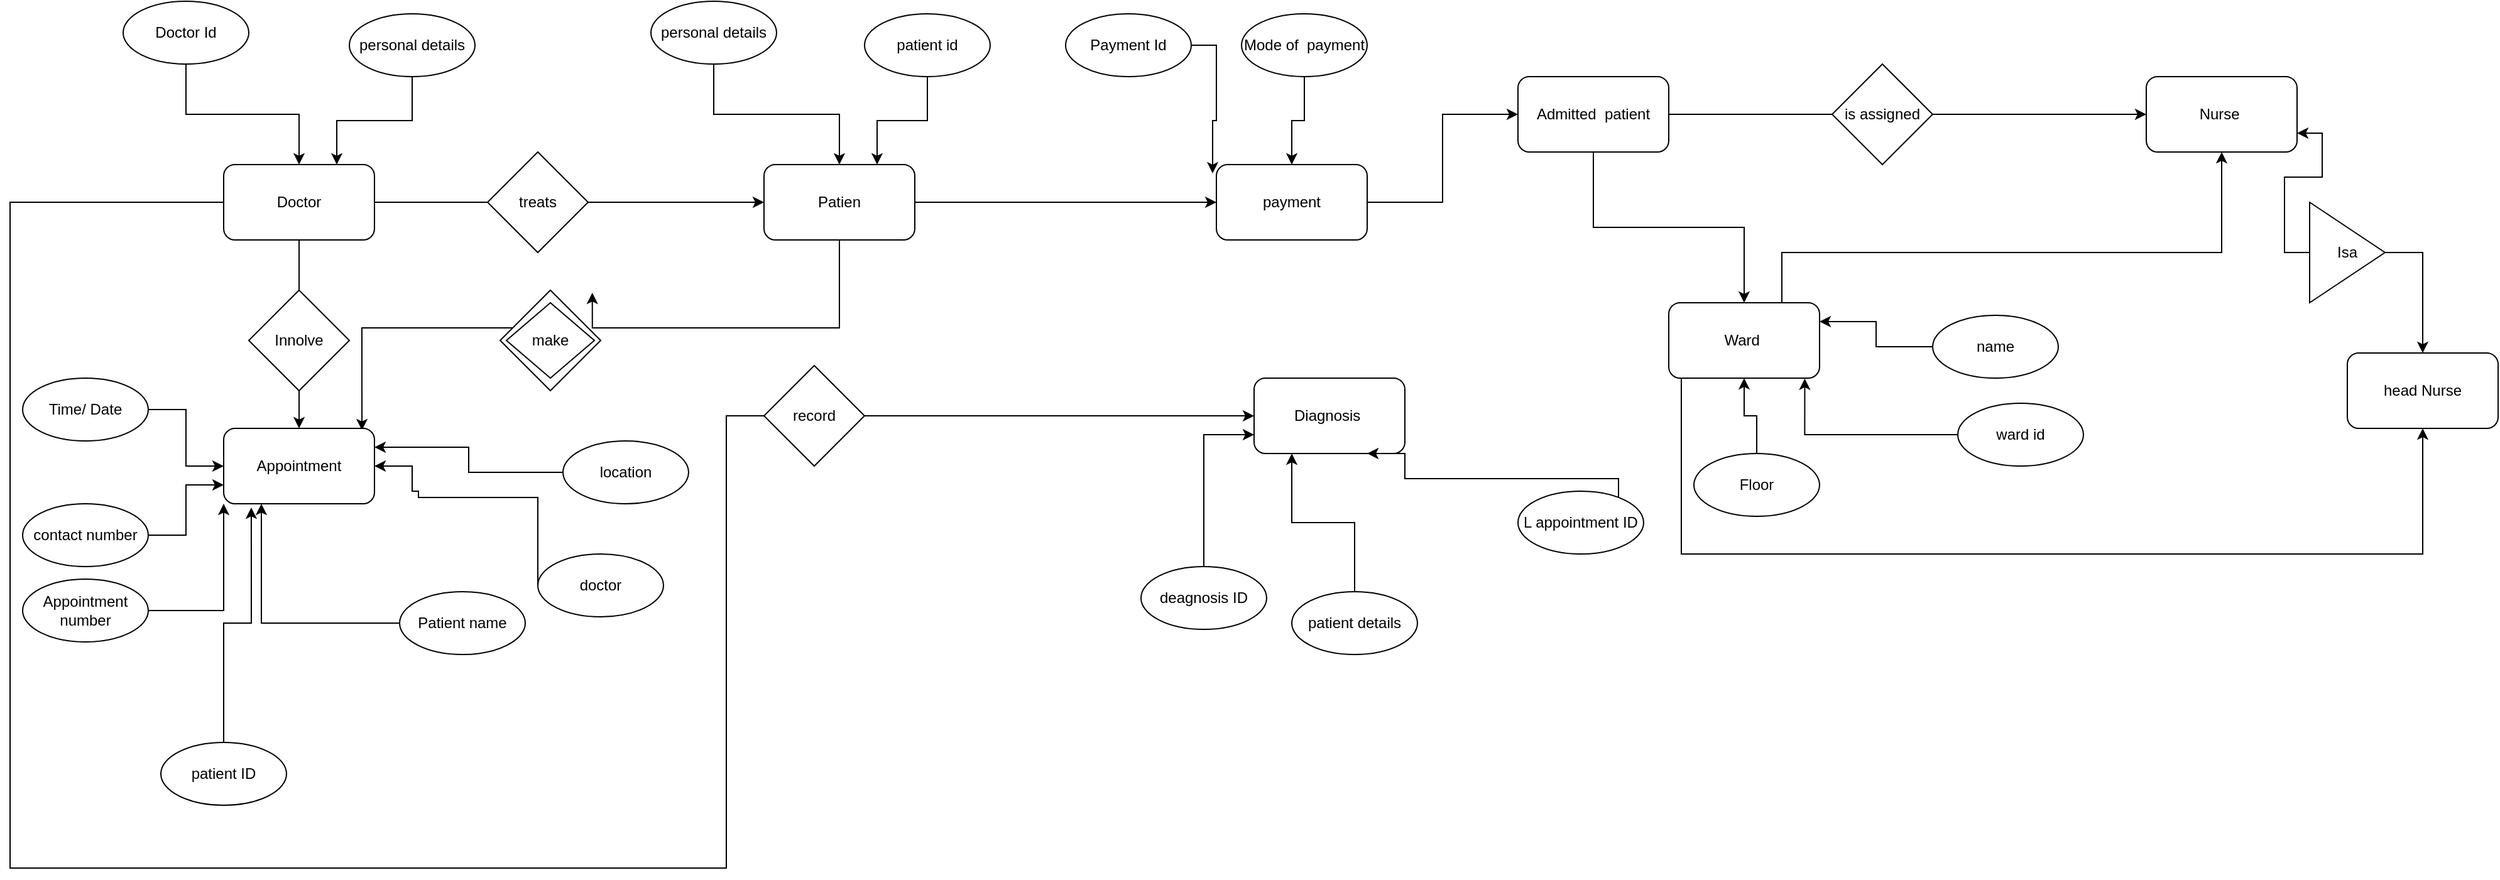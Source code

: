 <mxfile version="21.5.2" type="device">
  <diagram id="R2lEEEUBdFMjLlhIrx00" name="Page-1">
    <mxGraphModel dx="2537" dy="832" grid="1" gridSize="10" guides="1" tooltips="1" connect="1" arrows="1" fold="1" page="1" pageScale="1" pageWidth="850" pageHeight="1100" math="0" shadow="0" extFonts="Permanent Marker^https://fonts.googleapis.com/css?family=Permanent+Marker">
      <root>
        <mxCell id="0" />
        <mxCell id="1" parent="0" />
        <mxCell id="88gnVnNSPqZ6muaHjuTf-68" style="edgeStyle=orthogonalEdgeStyle;rounded=0;orthogonalLoop=1;jettySize=auto;html=1;entryX=0;entryY=0.5;entryDx=0;entryDy=0;" edge="1" parent="1" source="88gnVnNSPqZ6muaHjuTf-9" target="88gnVnNSPqZ6muaHjuTf-13">
          <mxGeometry relative="1" as="geometry">
            <mxPoint x="260" y="160" as="targetPoint" />
          </mxGeometry>
        </mxCell>
        <mxCell id="88gnVnNSPqZ6muaHjuTf-71" style="edgeStyle=orthogonalEdgeStyle;rounded=0;orthogonalLoop=1;jettySize=auto;html=1;entryX=0.5;entryY=0;entryDx=0;entryDy=0;" edge="1" parent="1" source="88gnVnNSPqZ6muaHjuTf-9" target="88gnVnNSPqZ6muaHjuTf-17">
          <mxGeometry relative="1" as="geometry" />
        </mxCell>
        <mxCell id="88gnVnNSPqZ6muaHjuTf-73" style="edgeStyle=orthogonalEdgeStyle;rounded=0;orthogonalLoop=1;jettySize=auto;html=1;entryX=0;entryY=0.5;entryDx=0;entryDy=0;exitX=0;exitY=0.5;exitDx=0;exitDy=0;" edge="1" parent="1" source="88gnVnNSPqZ6muaHjuTf-9" target="88gnVnNSPqZ6muaHjuTf-38">
          <mxGeometry relative="1" as="geometry">
            <mxPoint x="-180" y="170" as="sourcePoint" />
            <Array as="points">
              <mxPoint x="-330" y="170" />
              <mxPoint x="-330" y="700" />
              <mxPoint x="240" y="700" />
              <mxPoint x="240" y="340" />
            </Array>
          </mxGeometry>
        </mxCell>
        <mxCell id="88gnVnNSPqZ6muaHjuTf-9" value="Doctor&lt;br&gt;" style="rounded=1;whiteSpace=wrap;html=1;" vertex="1" parent="1">
          <mxGeometry x="-160" y="140" width="120" height="60" as="geometry" />
        </mxCell>
        <mxCell id="88gnVnNSPqZ6muaHjuTf-34" style="edgeStyle=orthogonalEdgeStyle;rounded=0;orthogonalLoop=1;jettySize=auto;html=1;" edge="1" parent="1" source="88gnVnNSPqZ6muaHjuTf-10" target="88gnVnNSPqZ6muaHjuTf-9">
          <mxGeometry relative="1" as="geometry" />
        </mxCell>
        <mxCell id="88gnVnNSPqZ6muaHjuTf-10" value="Doctor Id" style="ellipse;whiteSpace=wrap;html=1;" vertex="1" parent="1">
          <mxGeometry x="-240" y="10" width="100" height="50" as="geometry" />
        </mxCell>
        <mxCell id="88gnVnNSPqZ6muaHjuTf-35" style="edgeStyle=orthogonalEdgeStyle;rounded=0;orthogonalLoop=1;jettySize=auto;html=1;entryX=0.75;entryY=0;entryDx=0;entryDy=0;" edge="1" parent="1" source="88gnVnNSPqZ6muaHjuTf-11" target="88gnVnNSPqZ6muaHjuTf-9">
          <mxGeometry relative="1" as="geometry" />
        </mxCell>
        <mxCell id="88gnVnNSPqZ6muaHjuTf-11" value="personal details" style="ellipse;whiteSpace=wrap;html=1;" vertex="1" parent="1">
          <mxGeometry x="-60" y="20" width="100" height="50" as="geometry" />
        </mxCell>
        <mxCell id="88gnVnNSPqZ6muaHjuTf-31" style="edgeStyle=orthogonalEdgeStyle;rounded=0;orthogonalLoop=1;jettySize=auto;html=1;entryX=0.25;entryY=1;entryDx=0;entryDy=0;" edge="1" parent="1" source="88gnVnNSPqZ6muaHjuTf-12" target="88gnVnNSPqZ6muaHjuTf-17">
          <mxGeometry relative="1" as="geometry" />
        </mxCell>
        <mxCell id="88gnVnNSPqZ6muaHjuTf-12" value="Patient name" style="ellipse;whiteSpace=wrap;html=1;" vertex="1" parent="1">
          <mxGeometry x="-20" y="480" width="100" height="50" as="geometry" />
        </mxCell>
        <mxCell id="88gnVnNSPqZ6muaHjuTf-76" style="edgeStyle=orthogonalEdgeStyle;rounded=0;orthogonalLoop=1;jettySize=auto;html=1;" edge="1" parent="1" source="88gnVnNSPqZ6muaHjuTf-13" target="88gnVnNSPqZ6muaHjuTf-62">
          <mxGeometry relative="1" as="geometry" />
        </mxCell>
        <mxCell id="88gnVnNSPqZ6muaHjuTf-95" style="edgeStyle=orthogonalEdgeStyle;rounded=0;orthogonalLoop=1;jettySize=auto;html=1;entryX=0.917;entryY=0.025;entryDx=0;entryDy=0;entryPerimeter=0;" edge="1" parent="1" source="88gnVnNSPqZ6muaHjuTf-96" target="88gnVnNSPqZ6muaHjuTf-17">
          <mxGeometry relative="1" as="geometry">
            <Array as="points">
              <mxPoint x="-50" y="270" />
            </Array>
          </mxGeometry>
        </mxCell>
        <mxCell id="88gnVnNSPqZ6muaHjuTf-13" value="Patien" style="rounded=1;whiteSpace=wrap;html=1;" vertex="1" parent="1">
          <mxGeometry x="270" y="140" width="120" height="60" as="geometry" />
        </mxCell>
        <mxCell id="88gnVnNSPqZ6muaHjuTf-37" style="edgeStyle=orthogonalEdgeStyle;rounded=0;orthogonalLoop=1;jettySize=auto;html=1;entryX=0.75;entryY=0;entryDx=0;entryDy=0;" edge="1" parent="1" source="88gnVnNSPqZ6muaHjuTf-14" target="88gnVnNSPqZ6muaHjuTf-13">
          <mxGeometry relative="1" as="geometry" />
        </mxCell>
        <mxCell id="88gnVnNSPqZ6muaHjuTf-14" value="patient id" style="ellipse;whiteSpace=wrap;html=1;" vertex="1" parent="1">
          <mxGeometry x="350" y="20" width="100" height="50" as="geometry" />
        </mxCell>
        <mxCell id="88gnVnNSPqZ6muaHjuTf-36" style="edgeStyle=orthogonalEdgeStyle;rounded=0;orthogonalLoop=1;jettySize=auto;html=1;entryX=0.5;entryY=0;entryDx=0;entryDy=0;" edge="1" parent="1" source="88gnVnNSPqZ6muaHjuTf-16" target="88gnVnNSPqZ6muaHjuTf-13">
          <mxGeometry relative="1" as="geometry" />
        </mxCell>
        <mxCell id="88gnVnNSPqZ6muaHjuTf-16" value="personal details" style="ellipse;whiteSpace=wrap;html=1;" vertex="1" parent="1">
          <mxGeometry x="180" y="10" width="100" height="50" as="geometry" />
        </mxCell>
        <mxCell id="88gnVnNSPqZ6muaHjuTf-17" value="Appointment" style="rounded=1;whiteSpace=wrap;html=1;" vertex="1" parent="1">
          <mxGeometry x="-160" y="350" width="120" height="60" as="geometry" />
        </mxCell>
        <mxCell id="88gnVnNSPqZ6muaHjuTf-30" style="edgeStyle=orthogonalEdgeStyle;rounded=0;orthogonalLoop=1;jettySize=auto;html=1;entryX=0.183;entryY=1.05;entryDx=0;entryDy=0;entryPerimeter=0;" edge="1" parent="1" source="88gnVnNSPqZ6muaHjuTf-18" target="88gnVnNSPqZ6muaHjuTf-17">
          <mxGeometry relative="1" as="geometry" />
        </mxCell>
        <mxCell id="88gnVnNSPqZ6muaHjuTf-18" value="patient ID" style="ellipse;whiteSpace=wrap;html=1;" vertex="1" parent="1">
          <mxGeometry x="-210" y="600" width="100" height="50" as="geometry" />
        </mxCell>
        <mxCell id="88gnVnNSPqZ6muaHjuTf-32" style="edgeStyle=orthogonalEdgeStyle;rounded=0;orthogonalLoop=1;jettySize=auto;html=1;entryX=1;entryY=0.5;entryDx=0;entryDy=0;" edge="1" parent="1" source="88gnVnNSPqZ6muaHjuTf-19" target="88gnVnNSPqZ6muaHjuTf-17">
          <mxGeometry relative="1" as="geometry">
            <mxPoint x="260" y="400" as="targetPoint" />
            <Array as="points">
              <mxPoint x="90" y="405" />
              <mxPoint x="-5" y="405" />
              <mxPoint x="-5" y="400" />
              <mxPoint x="-10" y="400" />
              <mxPoint x="-10" y="380" />
            </Array>
          </mxGeometry>
        </mxCell>
        <mxCell id="88gnVnNSPqZ6muaHjuTf-19" value="doctor" style="ellipse;whiteSpace=wrap;html=1;" vertex="1" parent="1">
          <mxGeometry x="90" y="450" width="100" height="50" as="geometry" />
        </mxCell>
        <mxCell id="88gnVnNSPqZ6muaHjuTf-29" style="edgeStyle=orthogonalEdgeStyle;rounded=0;orthogonalLoop=1;jettySize=auto;html=1;entryX=0;entryY=1;entryDx=0;entryDy=0;" edge="1" parent="1" source="88gnVnNSPqZ6muaHjuTf-20" target="88gnVnNSPqZ6muaHjuTf-17">
          <mxGeometry relative="1" as="geometry" />
        </mxCell>
        <mxCell id="88gnVnNSPqZ6muaHjuTf-20" value="Appointment number" style="ellipse;whiteSpace=wrap;html=1;" vertex="1" parent="1">
          <mxGeometry x="-320" y="470" width="100" height="50" as="geometry" />
        </mxCell>
        <mxCell id="88gnVnNSPqZ6muaHjuTf-33" style="edgeStyle=orthogonalEdgeStyle;rounded=0;orthogonalLoop=1;jettySize=auto;html=1;entryX=1;entryY=0.25;entryDx=0;entryDy=0;" edge="1" parent="1" source="88gnVnNSPqZ6muaHjuTf-21" target="88gnVnNSPqZ6muaHjuTf-17">
          <mxGeometry relative="1" as="geometry" />
        </mxCell>
        <mxCell id="88gnVnNSPqZ6muaHjuTf-21" value="location" style="ellipse;whiteSpace=wrap;html=1;" vertex="1" parent="1">
          <mxGeometry x="110" y="360" width="100" height="50" as="geometry" />
        </mxCell>
        <mxCell id="88gnVnNSPqZ6muaHjuTf-25" style="edgeStyle=orthogonalEdgeStyle;rounded=0;orthogonalLoop=1;jettySize=auto;html=1;entryX=0;entryY=0.5;entryDx=0;entryDy=0;" edge="1" parent="1" source="88gnVnNSPqZ6muaHjuTf-22" target="88gnVnNSPqZ6muaHjuTf-17">
          <mxGeometry relative="1" as="geometry" />
        </mxCell>
        <mxCell id="88gnVnNSPqZ6muaHjuTf-22" value="Time/ Date" style="ellipse;whiteSpace=wrap;html=1;" vertex="1" parent="1">
          <mxGeometry x="-320" y="310" width="100" height="50" as="geometry" />
        </mxCell>
        <mxCell id="88gnVnNSPqZ6muaHjuTf-26" style="edgeStyle=orthogonalEdgeStyle;rounded=0;orthogonalLoop=1;jettySize=auto;html=1;entryX=0;entryY=0.75;entryDx=0;entryDy=0;" edge="1" parent="1" source="88gnVnNSPqZ6muaHjuTf-24" target="88gnVnNSPqZ6muaHjuTf-17">
          <mxGeometry relative="1" as="geometry" />
        </mxCell>
        <mxCell id="88gnVnNSPqZ6muaHjuTf-24" value="contact number" style="ellipse;whiteSpace=wrap;html=1;" vertex="1" parent="1">
          <mxGeometry x="-320" y="410" width="100" height="50" as="geometry" />
        </mxCell>
        <mxCell id="88gnVnNSPqZ6muaHjuTf-38" value="Diagnosis&amp;nbsp;" style="rounded=1;whiteSpace=wrap;html=1;" vertex="1" parent="1">
          <mxGeometry x="660" y="310" width="120" height="60" as="geometry" />
        </mxCell>
        <mxCell id="88gnVnNSPqZ6muaHjuTf-79" style="edgeStyle=orthogonalEdgeStyle;rounded=0;orthogonalLoop=1;jettySize=auto;html=1;" edge="1" parent="1" source="88gnVnNSPqZ6muaHjuTf-39" target="88gnVnNSPqZ6muaHjuTf-40">
          <mxGeometry relative="1" as="geometry" />
        </mxCell>
        <mxCell id="88gnVnNSPqZ6muaHjuTf-87" style="edgeStyle=orthogonalEdgeStyle;rounded=0;orthogonalLoop=1;jettySize=auto;html=1;" edge="1" parent="1" source="88gnVnNSPqZ6muaHjuTf-39" target="88gnVnNSPqZ6muaHjuTf-41">
          <mxGeometry relative="1" as="geometry" />
        </mxCell>
        <mxCell id="88gnVnNSPqZ6muaHjuTf-39" value="Admitted&amp;nbsp; patient" style="rounded=1;whiteSpace=wrap;html=1;" vertex="1" parent="1">
          <mxGeometry x="870" y="70" width="120" height="60" as="geometry" />
        </mxCell>
        <mxCell id="88gnVnNSPqZ6muaHjuTf-88" style="edgeStyle=orthogonalEdgeStyle;rounded=0;orthogonalLoop=1;jettySize=auto;html=1;" edge="1" parent="1" source="88gnVnNSPqZ6muaHjuTf-40" target="88gnVnNSPqZ6muaHjuTf-41">
          <mxGeometry relative="1" as="geometry">
            <Array as="points">
              <mxPoint x="1080" y="210" />
              <mxPoint x="1430" y="210" />
            </Array>
          </mxGeometry>
        </mxCell>
        <mxCell id="88gnVnNSPqZ6muaHjuTf-94" style="edgeStyle=orthogonalEdgeStyle;rounded=0;orthogonalLoop=1;jettySize=auto;html=1;entryX=0.5;entryY=1;entryDx=0;entryDy=0;" edge="1" parent="1" source="88gnVnNSPqZ6muaHjuTf-40" target="88gnVnNSPqZ6muaHjuTf-92">
          <mxGeometry relative="1" as="geometry">
            <Array as="points">
              <mxPoint x="1000" y="450" />
              <mxPoint x="1590" y="450" />
            </Array>
          </mxGeometry>
        </mxCell>
        <mxCell id="88gnVnNSPqZ6muaHjuTf-40" value="Ward&amp;nbsp;" style="rounded=1;whiteSpace=wrap;html=1;" vertex="1" parent="1">
          <mxGeometry x="990" y="250" width="120" height="60" as="geometry" />
        </mxCell>
        <mxCell id="88gnVnNSPqZ6muaHjuTf-41" value="Nurse&amp;nbsp;" style="rounded=1;whiteSpace=wrap;html=1;" vertex="1" parent="1">
          <mxGeometry x="1370" y="70" width="120" height="60" as="geometry" />
        </mxCell>
        <mxCell id="88gnVnNSPqZ6muaHjuTf-63" style="edgeStyle=orthogonalEdgeStyle;rounded=0;orthogonalLoop=1;jettySize=auto;html=1;entryX=-0.025;entryY=0.117;entryDx=0;entryDy=0;entryPerimeter=0;" edge="1" parent="1" source="88gnVnNSPqZ6muaHjuTf-57" target="88gnVnNSPqZ6muaHjuTf-62">
          <mxGeometry relative="1" as="geometry" />
        </mxCell>
        <mxCell id="88gnVnNSPqZ6muaHjuTf-57" value="Payment Id" style="ellipse;whiteSpace=wrap;html=1;" vertex="1" parent="1">
          <mxGeometry x="510" y="20" width="100" height="50" as="geometry" />
        </mxCell>
        <mxCell id="88gnVnNSPqZ6muaHjuTf-66" style="edgeStyle=orthogonalEdgeStyle;rounded=0;orthogonalLoop=1;jettySize=auto;html=1;entryX=0.25;entryY=1;entryDx=0;entryDy=0;" edge="1" parent="1" source="88gnVnNSPqZ6muaHjuTf-58" target="88gnVnNSPqZ6muaHjuTf-38">
          <mxGeometry relative="1" as="geometry" />
        </mxCell>
        <mxCell id="88gnVnNSPqZ6muaHjuTf-58" value="patient details" style="ellipse;whiteSpace=wrap;html=1;" vertex="1" parent="1">
          <mxGeometry x="690" y="480" width="100" height="50" as="geometry" />
        </mxCell>
        <mxCell id="88gnVnNSPqZ6muaHjuTf-67" style="edgeStyle=orthogonalEdgeStyle;rounded=0;orthogonalLoop=1;jettySize=auto;html=1;entryX=0.75;entryY=1;entryDx=0;entryDy=0;" edge="1" parent="1" source="88gnVnNSPqZ6muaHjuTf-59" target="88gnVnNSPqZ6muaHjuTf-38">
          <mxGeometry relative="1" as="geometry">
            <mxPoint x="810" y="470" as="targetPoint" />
            <Array as="points">
              <mxPoint x="950" y="390" />
              <mxPoint x="780" y="390" />
              <mxPoint x="780" y="370" />
            </Array>
          </mxGeometry>
        </mxCell>
        <mxCell id="88gnVnNSPqZ6muaHjuTf-59" value="L appointment ID" style="ellipse;whiteSpace=wrap;html=1;" vertex="1" parent="1">
          <mxGeometry x="870" y="400" width="100" height="50" as="geometry" />
        </mxCell>
        <mxCell id="88gnVnNSPqZ6muaHjuTf-65" style="edgeStyle=orthogonalEdgeStyle;rounded=0;orthogonalLoop=1;jettySize=auto;html=1;entryX=0;entryY=0.75;entryDx=0;entryDy=0;" edge="1" parent="1" source="88gnVnNSPqZ6muaHjuTf-60" target="88gnVnNSPqZ6muaHjuTf-38">
          <mxGeometry relative="1" as="geometry" />
        </mxCell>
        <mxCell id="88gnVnNSPqZ6muaHjuTf-60" value="deagnosis ID" style="ellipse;whiteSpace=wrap;html=1;" vertex="1" parent="1">
          <mxGeometry x="570" y="460" width="100" height="50" as="geometry" />
        </mxCell>
        <mxCell id="88gnVnNSPqZ6muaHjuTf-64" style="edgeStyle=orthogonalEdgeStyle;rounded=0;orthogonalLoop=1;jettySize=auto;html=1;entryX=0.5;entryY=0;entryDx=0;entryDy=0;" edge="1" parent="1" source="88gnVnNSPqZ6muaHjuTf-61" target="88gnVnNSPqZ6muaHjuTf-62">
          <mxGeometry relative="1" as="geometry" />
        </mxCell>
        <mxCell id="88gnVnNSPqZ6muaHjuTf-61" value="Mode of&amp;nbsp; payment" style="ellipse;whiteSpace=wrap;html=1;" vertex="1" parent="1">
          <mxGeometry x="650" y="20" width="100" height="50" as="geometry" />
        </mxCell>
        <mxCell id="88gnVnNSPqZ6muaHjuTf-77" style="edgeStyle=orthogonalEdgeStyle;rounded=0;orthogonalLoop=1;jettySize=auto;html=1;entryX=0;entryY=0.5;entryDx=0;entryDy=0;" edge="1" parent="1" source="88gnVnNSPqZ6muaHjuTf-62" target="88gnVnNSPqZ6muaHjuTf-39">
          <mxGeometry relative="1" as="geometry" />
        </mxCell>
        <mxCell id="88gnVnNSPqZ6muaHjuTf-62" value="payment" style="rounded=1;whiteSpace=wrap;html=1;" vertex="1" parent="1">
          <mxGeometry x="630" y="140" width="120" height="60" as="geometry" />
        </mxCell>
        <mxCell id="88gnVnNSPqZ6muaHjuTf-70" value="treats" style="rhombus;whiteSpace=wrap;html=1;" vertex="1" parent="1">
          <mxGeometry x="50" y="130" width="80" height="80" as="geometry" />
        </mxCell>
        <mxCell id="88gnVnNSPqZ6muaHjuTf-72" value="Innolve" style="rhombus;whiteSpace=wrap;html=1;" vertex="1" parent="1">
          <mxGeometry x="-140" y="240" width="80" height="80" as="geometry" />
        </mxCell>
        <mxCell id="88gnVnNSPqZ6muaHjuTf-74" value="record" style="rhombus;whiteSpace=wrap;html=1;" vertex="1" parent="1">
          <mxGeometry x="270" y="300" width="80" height="80" as="geometry" />
        </mxCell>
        <mxCell id="88gnVnNSPqZ6muaHjuTf-85" style="edgeStyle=orthogonalEdgeStyle;rounded=0;orthogonalLoop=1;jettySize=auto;html=1;entryX=1;entryY=0.25;entryDx=0;entryDy=0;" edge="1" parent="1" source="88gnVnNSPqZ6muaHjuTf-80" target="88gnVnNSPqZ6muaHjuTf-40">
          <mxGeometry relative="1" as="geometry" />
        </mxCell>
        <mxCell id="88gnVnNSPqZ6muaHjuTf-80" value="name" style="ellipse;whiteSpace=wrap;html=1;" vertex="1" parent="1">
          <mxGeometry x="1200" y="260" width="100" height="50" as="geometry" />
        </mxCell>
        <mxCell id="88gnVnNSPqZ6muaHjuTf-84" style="edgeStyle=orthogonalEdgeStyle;rounded=0;orthogonalLoop=1;jettySize=auto;html=1;entryX=0.902;entryY=1.006;entryDx=0;entryDy=0;entryPerimeter=0;" edge="1" parent="1" source="88gnVnNSPqZ6muaHjuTf-81" target="88gnVnNSPqZ6muaHjuTf-40">
          <mxGeometry relative="1" as="geometry" />
        </mxCell>
        <mxCell id="88gnVnNSPqZ6muaHjuTf-81" value="ward id" style="ellipse;whiteSpace=wrap;html=1;" vertex="1" parent="1">
          <mxGeometry x="1220" y="330" width="100" height="50" as="geometry" />
        </mxCell>
        <mxCell id="88gnVnNSPqZ6muaHjuTf-83" style="edgeStyle=orthogonalEdgeStyle;rounded=0;orthogonalLoop=1;jettySize=auto;html=1;" edge="1" parent="1" source="88gnVnNSPqZ6muaHjuTf-82" target="88gnVnNSPqZ6muaHjuTf-40">
          <mxGeometry relative="1" as="geometry" />
        </mxCell>
        <mxCell id="88gnVnNSPqZ6muaHjuTf-82" value="Floor" style="ellipse;whiteSpace=wrap;html=1;" vertex="1" parent="1">
          <mxGeometry x="1010" y="370" width="100" height="50" as="geometry" />
        </mxCell>
        <mxCell id="88gnVnNSPqZ6muaHjuTf-89" value="is assigned" style="rhombus;whiteSpace=wrap;html=1;" vertex="1" parent="1">
          <mxGeometry x="1120" y="60" width="80" height="80" as="geometry" />
        </mxCell>
        <mxCell id="88gnVnNSPqZ6muaHjuTf-91" style="edgeStyle=orthogonalEdgeStyle;rounded=0;orthogonalLoop=1;jettySize=auto;html=1;entryX=1;entryY=0.75;entryDx=0;entryDy=0;" edge="1" parent="1" source="88gnVnNSPqZ6muaHjuTf-90" target="88gnVnNSPqZ6muaHjuTf-41">
          <mxGeometry relative="1" as="geometry" />
        </mxCell>
        <mxCell id="88gnVnNSPqZ6muaHjuTf-93" style="edgeStyle=orthogonalEdgeStyle;rounded=0;orthogonalLoop=1;jettySize=auto;html=1;entryX=0.5;entryY=0;entryDx=0;entryDy=0;exitX=1;exitY=0.5;exitDx=0;exitDy=0;" edge="1" parent="1" source="88gnVnNSPqZ6muaHjuTf-90" target="88gnVnNSPqZ6muaHjuTf-92">
          <mxGeometry relative="1" as="geometry" />
        </mxCell>
        <mxCell id="88gnVnNSPqZ6muaHjuTf-90" value="Isa" style="triangle;whiteSpace=wrap;html=1;rotation=0;" vertex="1" parent="1">
          <mxGeometry x="1500" y="170" width="60" height="80" as="geometry" />
        </mxCell>
        <mxCell id="88gnVnNSPqZ6muaHjuTf-92" value="head Nurse" style="rounded=1;whiteSpace=wrap;html=1;" vertex="1" parent="1">
          <mxGeometry x="1530" y="290" width="120" height="60" as="geometry" />
        </mxCell>
        <mxCell id="88gnVnNSPqZ6muaHjuTf-97" value="" style="edgeStyle=orthogonalEdgeStyle;rounded=0;orthogonalLoop=1;jettySize=auto;html=1;entryX=0.917;entryY=0.025;entryDx=0;entryDy=0;entryPerimeter=0;" edge="1" parent="1" source="88gnVnNSPqZ6muaHjuTf-13" target="88gnVnNSPqZ6muaHjuTf-96">
          <mxGeometry relative="1" as="geometry">
            <mxPoint x="330" y="200" as="sourcePoint" />
            <mxPoint x="-50" y="352" as="targetPoint" />
            <Array as="points">
              <mxPoint x="330" y="270" />
            </Array>
          </mxGeometry>
        </mxCell>
        <mxCell id="88gnVnNSPqZ6muaHjuTf-96" value="" style="rhombus;whiteSpace=wrap;html=1;" vertex="1" parent="1">
          <mxGeometry x="60" y="240" width="80" height="80" as="geometry" />
        </mxCell>
        <mxCell id="88gnVnNSPqZ6muaHjuTf-98" value="make" style="rhombus;whiteSpace=wrap;html=1;" vertex="1" parent="1">
          <mxGeometry x="65" y="250" width="70" height="60" as="geometry" />
        </mxCell>
      </root>
    </mxGraphModel>
  </diagram>
</mxfile>

